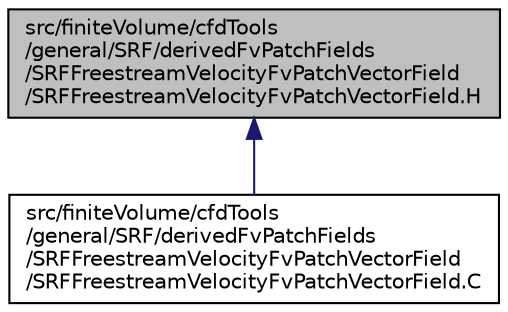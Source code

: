 digraph "src/finiteVolume/cfdTools/general/SRF/derivedFvPatchFields/SRFFreestreamVelocityFvPatchVectorField/SRFFreestreamVelocityFvPatchVectorField.H"
{
  bgcolor="transparent";
  edge [fontname="Helvetica",fontsize="10",labelfontname="Helvetica",labelfontsize="10"];
  node [fontname="Helvetica",fontsize="10",shape=record];
  Node1 [label="src/finiteVolume/cfdTools\l/general/SRF/derivedFvPatchFields\l/SRFFreestreamVelocityFvPatchVectorField\l/SRFFreestreamVelocityFvPatchVectorField.H",height=0.2,width=0.4,color="black", fillcolor="grey75", style="filled", fontcolor="black"];
  Node1 -> Node2 [dir="back",color="midnightblue",fontsize="10",style="solid",fontname="Helvetica"];
  Node2 [label="src/finiteVolume/cfdTools\l/general/SRF/derivedFvPatchFields\l/SRFFreestreamVelocityFvPatchVectorField\l/SRFFreestreamVelocityFvPatchVectorField.C",height=0.2,width=0.4,color="black",URL="$a05151.html"];
}
